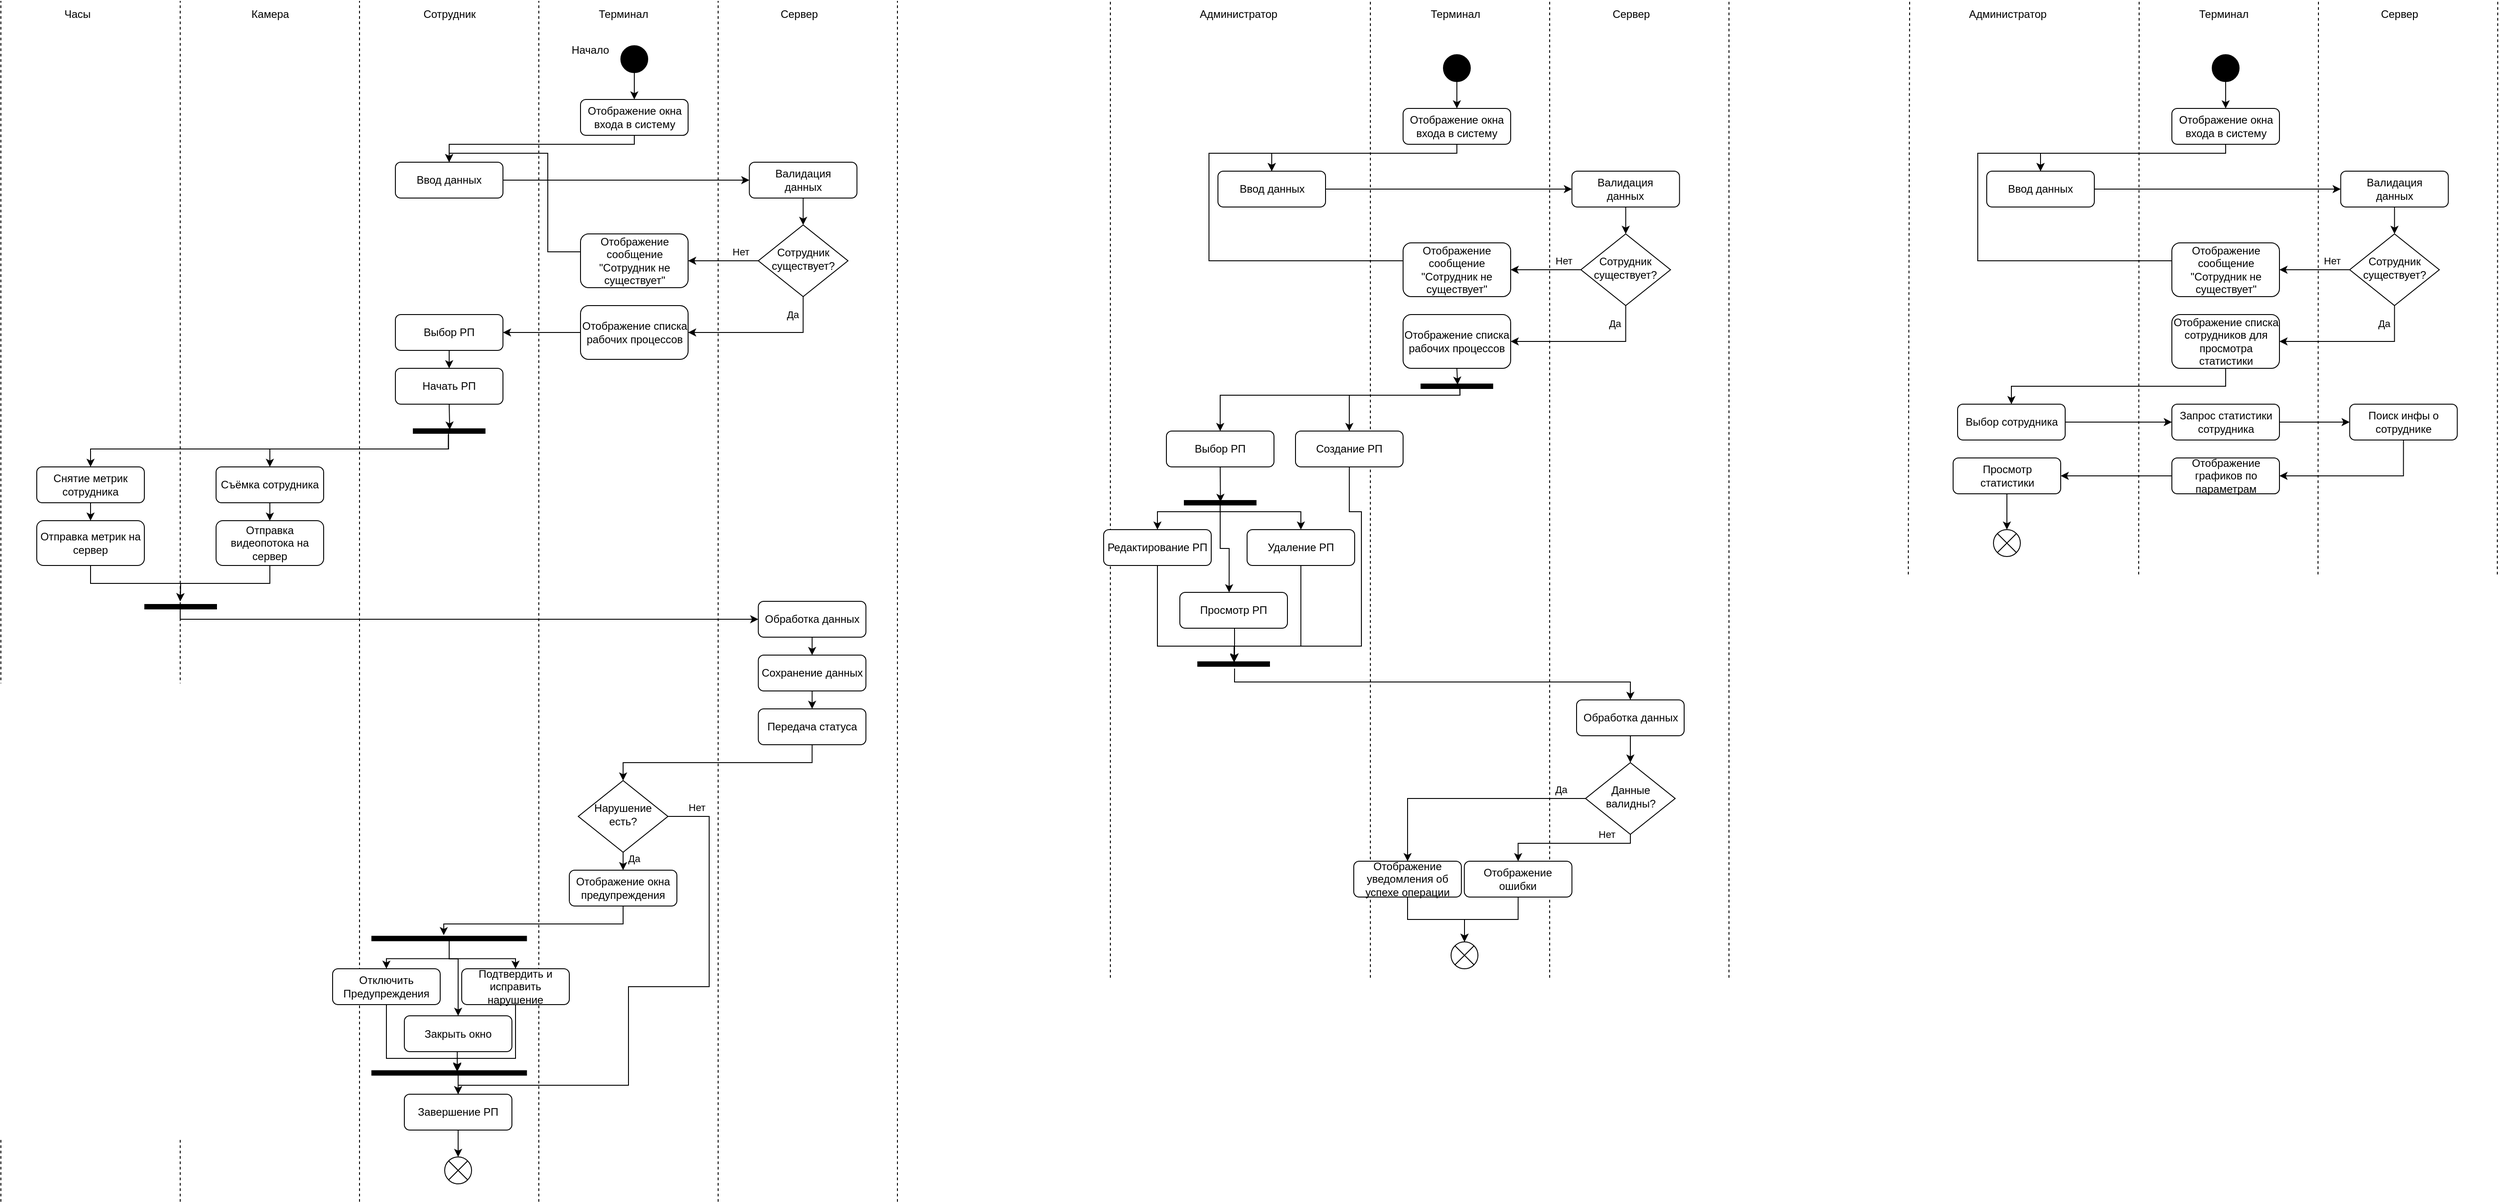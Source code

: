 <mxfile version="20.5.3" type="device"><diagram id="C5RBs43oDa-KdzZeNtuy" name="Page-1"><mxGraphModel dx="2500" dy="2065" grid="1" gridSize="10" guides="1" tooltips="1" connect="1" arrows="1" fold="1" page="1" pageScale="1" pageWidth="827" pageHeight="1169" math="0" shadow="0"><root><mxCell id="WIyWlLk6GJQsqaUBKTNV-0"/><mxCell id="WIyWlLk6GJQsqaUBKTNV-1" parent="WIyWlLk6GJQsqaUBKTNV-0"/><mxCell id="TaarKNzyMlx8WZVrnJBs-11" style="edgeStyle=orthogonalEdgeStyle;rounded=0;orthogonalLoop=1;jettySize=auto;html=1;exitX=0.5;exitY=1;exitDx=0;exitDy=0;entryX=0.5;entryY=0;entryDx=0;entryDy=0;" parent="WIyWlLk6GJQsqaUBKTNV-1" source="WIyWlLk6GJQsqaUBKTNV-3" target="TaarKNzyMlx8WZVrnJBs-10" edge="1"><mxGeometry relative="1" as="geometry"><Array as="points"><mxPoint x="466" y="80"/><mxPoint x="260" y="80"/></Array></mxGeometry></mxCell><mxCell id="WIyWlLk6GJQsqaUBKTNV-3" value="Отображение окна&lt;br&gt;входа в систему" style="rounded=1;whiteSpace=wrap;html=1;fontSize=12;glass=0;strokeWidth=1;shadow=0;" parent="WIyWlLk6GJQsqaUBKTNV-1" vertex="1"><mxGeometry x="406.5" y="30" width="120" height="40" as="geometry"/></mxCell><mxCell id="TaarKNzyMlx8WZVrnJBs-2" style="edgeStyle=orthogonalEdgeStyle;rounded=0;orthogonalLoop=1;jettySize=auto;html=1;exitX=0.5;exitY=1;exitDx=0;exitDy=0;entryX=0.5;entryY=0;entryDx=0;entryDy=0;" parent="WIyWlLk6GJQsqaUBKTNV-1" source="TaarKNzyMlx8WZVrnJBs-1" target="WIyWlLk6GJQsqaUBKTNV-3" edge="1"><mxGeometry relative="1" as="geometry"/></mxCell><mxCell id="TaarKNzyMlx8WZVrnJBs-1" value="" style="ellipse;fillColor=strokeColor;" parent="WIyWlLk6GJQsqaUBKTNV-1" vertex="1"><mxGeometry x="451.5" y="-30" width="30" height="30" as="geometry"/></mxCell><mxCell id="TaarKNzyMlx8WZVrnJBs-3" value="Сотрудник" style="text;html=1;align=center;verticalAlign=middle;resizable=0;points=[];autosize=1;strokeColor=none;fillColor=none;" parent="WIyWlLk6GJQsqaUBKTNV-1" vertex="1"><mxGeometry x="220" y="-80" width="80" height="30" as="geometry"/></mxCell><mxCell id="TaarKNzyMlx8WZVrnJBs-4" value="" style="endArrow=none;dashed=1;html=1;rounded=0;" parent="WIyWlLk6GJQsqaUBKTNV-1" edge="1"><mxGeometry width="50" height="50" relative="1" as="geometry"><mxPoint x="360" y="1260" as="sourcePoint"/><mxPoint x="360" y="-80" as="targetPoint"/></mxGeometry></mxCell><mxCell id="TaarKNzyMlx8WZVrnJBs-5" value="" style="endArrow=none;dashed=1;html=1;rounded=0;" parent="WIyWlLk6GJQsqaUBKTNV-1" edge="1"><mxGeometry width="50" height="50" relative="1" as="geometry"><mxPoint x="560" y="1260" as="sourcePoint"/><mxPoint x="560.0" y="-80" as="targetPoint"/></mxGeometry></mxCell><mxCell id="TaarKNzyMlx8WZVrnJBs-6" value="Терминал" style="text;html=1;align=center;verticalAlign=middle;resizable=0;points=[];autosize=1;strokeColor=none;fillColor=none;" parent="WIyWlLk6GJQsqaUBKTNV-1" vertex="1"><mxGeometry x="414" y="-80" width="80" height="30" as="geometry"/></mxCell><mxCell id="TaarKNzyMlx8WZVrnJBs-7" value="Сервер" style="text;html=1;align=center;verticalAlign=middle;resizable=0;points=[];autosize=1;strokeColor=none;fillColor=none;" parent="WIyWlLk6GJQsqaUBKTNV-1" vertex="1"><mxGeometry x="615" y="-80" width="70" height="30" as="geometry"/></mxCell><mxCell id="TaarKNzyMlx8WZVrnJBs-8" value="" style="endArrow=none;dashed=1;html=1;rounded=0;" parent="WIyWlLk6GJQsqaUBKTNV-1" edge="1"><mxGeometry width="50" height="50" relative="1" as="geometry"><mxPoint x="760" y="1260" as="sourcePoint"/><mxPoint x="760.0" y="-80" as="targetPoint"/></mxGeometry></mxCell><mxCell id="TaarKNzyMlx8WZVrnJBs-9" value="Начало" style="text;html=1;align=center;verticalAlign=middle;resizable=0;points=[];autosize=1;strokeColor=none;fillColor=none;" parent="WIyWlLk6GJQsqaUBKTNV-1" vertex="1"><mxGeometry x="381.5" y="-40" width="70" height="30" as="geometry"/></mxCell><mxCell id="TaarKNzyMlx8WZVrnJBs-13" style="edgeStyle=orthogonalEdgeStyle;rounded=0;orthogonalLoop=1;jettySize=auto;html=1;exitX=1;exitY=0.5;exitDx=0;exitDy=0;entryX=0;entryY=0.5;entryDx=0;entryDy=0;" parent="WIyWlLk6GJQsqaUBKTNV-1" source="TaarKNzyMlx8WZVrnJBs-10" target="TaarKNzyMlx8WZVrnJBs-12" edge="1"><mxGeometry relative="1" as="geometry"/></mxCell><mxCell id="TaarKNzyMlx8WZVrnJBs-10" value="Ввод данных" style="rounded=1;whiteSpace=wrap;html=1;fontSize=12;glass=0;strokeWidth=1;shadow=0;" parent="WIyWlLk6GJQsqaUBKTNV-1" vertex="1"><mxGeometry x="200" y="100" width="120" height="40" as="geometry"/></mxCell><mxCell id="TaarKNzyMlx8WZVrnJBs-15" style="edgeStyle=orthogonalEdgeStyle;rounded=0;orthogonalLoop=1;jettySize=auto;html=1;exitX=0.5;exitY=1;exitDx=0;exitDy=0;entryX=0.5;entryY=0;entryDx=0;entryDy=0;" parent="WIyWlLk6GJQsqaUBKTNV-1" source="TaarKNzyMlx8WZVrnJBs-12" target="TaarKNzyMlx8WZVrnJBs-14" edge="1"><mxGeometry relative="1" as="geometry"/></mxCell><mxCell id="TaarKNzyMlx8WZVrnJBs-12" value="Валидация&lt;br&gt;данных" style="rounded=1;whiteSpace=wrap;html=1;fontSize=12;glass=0;strokeWidth=1;shadow=0;" parent="WIyWlLk6GJQsqaUBKTNV-1" vertex="1"><mxGeometry x="594.83" y="100" width="120" height="40" as="geometry"/></mxCell><mxCell id="TaarKNzyMlx8WZVrnJBs-18" style="edgeStyle=orthogonalEdgeStyle;rounded=0;orthogonalLoop=1;jettySize=auto;html=1;exitX=0;exitY=0.5;exitDx=0;exitDy=0;entryX=1;entryY=0.5;entryDx=0;entryDy=0;" parent="WIyWlLk6GJQsqaUBKTNV-1" source="TaarKNzyMlx8WZVrnJBs-14" target="TaarKNzyMlx8WZVrnJBs-17" edge="1"><mxGeometry relative="1" as="geometry"/></mxCell><mxCell id="TaarKNzyMlx8WZVrnJBs-21" value="Нет" style="edgeLabel;html=1;align=center;verticalAlign=middle;resizable=0;points=[];" parent="TaarKNzyMlx8WZVrnJBs-18" vertex="1" connectable="0"><mxGeometry x="-0.739" relative="1" as="geometry"><mxPoint x="-10" y="-10" as="offset"/></mxGeometry></mxCell><mxCell id="TaarKNzyMlx8WZVrnJBs-20" style="edgeStyle=orthogonalEdgeStyle;rounded=0;orthogonalLoop=1;jettySize=auto;html=1;exitX=0.5;exitY=1;exitDx=0;exitDy=0;entryX=1;entryY=0.5;entryDx=0;entryDy=0;" parent="WIyWlLk6GJQsqaUBKTNV-1" source="TaarKNzyMlx8WZVrnJBs-14" target="TaarKNzyMlx8WZVrnJBs-19" edge="1"><mxGeometry relative="1" as="geometry"/></mxCell><mxCell id="TaarKNzyMlx8WZVrnJBs-22" value="Да" style="edgeLabel;html=1;align=center;verticalAlign=middle;resizable=0;points=[];" parent="TaarKNzyMlx8WZVrnJBs-20" vertex="1" connectable="0"><mxGeometry x="-0.009" y="2" relative="1" as="geometry"><mxPoint x="31" y="-22" as="offset"/></mxGeometry></mxCell><mxCell id="TaarKNzyMlx8WZVrnJBs-14" value="Сотрудник&lt;br&gt;существует?" style="rhombus;whiteSpace=wrap;html=1;shadow=0;fontFamily=Helvetica;fontSize=12;align=center;strokeWidth=1;spacing=6;spacingTop=-4;" parent="WIyWlLk6GJQsqaUBKTNV-1" vertex="1"><mxGeometry x="604.83" y="170" width="100" height="80" as="geometry"/></mxCell><mxCell id="TaarKNzyMlx8WZVrnJBs-23" style="edgeStyle=orthogonalEdgeStyle;rounded=0;orthogonalLoop=1;jettySize=auto;html=1;exitX=0;exitY=0.5;exitDx=0;exitDy=0;entryX=0.5;entryY=0;entryDx=0;entryDy=0;" parent="WIyWlLk6GJQsqaUBKTNV-1" source="TaarKNzyMlx8WZVrnJBs-17" target="TaarKNzyMlx8WZVrnJBs-10" edge="1"><mxGeometry relative="1" as="geometry"><Array as="points"><mxPoint x="370" y="200"/><mxPoint x="370" y="90"/><mxPoint x="260" y="90"/></Array></mxGeometry></mxCell><mxCell id="TaarKNzyMlx8WZVrnJBs-17" value="Отображение&lt;br&gt;сообщение&lt;br&gt;&quot;Сотрудник не существует&quot;" style="rounded=1;whiteSpace=wrap;html=1;fontSize=12;glass=0;strokeWidth=1;shadow=0;" parent="WIyWlLk6GJQsqaUBKTNV-1" vertex="1"><mxGeometry x="406.5" y="180" width="120" height="60" as="geometry"/></mxCell><mxCell id="TaarKNzyMlx8WZVrnJBs-25" style="edgeStyle=orthogonalEdgeStyle;rounded=0;orthogonalLoop=1;jettySize=auto;html=1;exitX=0;exitY=0.5;exitDx=0;exitDy=0;entryX=1;entryY=0.5;entryDx=0;entryDy=0;" parent="WIyWlLk6GJQsqaUBKTNV-1" source="TaarKNzyMlx8WZVrnJBs-19" target="TaarKNzyMlx8WZVrnJBs-24" edge="1"><mxGeometry relative="1" as="geometry"/></mxCell><mxCell id="TaarKNzyMlx8WZVrnJBs-19" value="Отображение списка рабочих процессов" style="rounded=1;whiteSpace=wrap;html=1;fontSize=12;glass=0;strokeWidth=1;shadow=0;" parent="WIyWlLk6GJQsqaUBKTNV-1" vertex="1"><mxGeometry x="406.5" y="260" width="120" height="60" as="geometry"/></mxCell><mxCell id="TaarKNzyMlx8WZVrnJBs-27" style="edgeStyle=orthogonalEdgeStyle;rounded=0;orthogonalLoop=1;jettySize=auto;html=1;exitX=0.5;exitY=1;exitDx=0;exitDy=0;entryX=0.5;entryY=0;entryDx=0;entryDy=0;" parent="WIyWlLk6GJQsqaUBKTNV-1" source="TaarKNzyMlx8WZVrnJBs-24" target="TaarKNzyMlx8WZVrnJBs-26" edge="1"><mxGeometry relative="1" as="geometry"/></mxCell><mxCell id="TaarKNzyMlx8WZVrnJBs-24" value="Выбор РП" style="rounded=1;whiteSpace=wrap;html=1;fontSize=12;glass=0;strokeWidth=1;shadow=0;" parent="WIyWlLk6GJQsqaUBKTNV-1" vertex="1"><mxGeometry x="200" y="270" width="120" height="40" as="geometry"/></mxCell><mxCell id="TaarKNzyMlx8WZVrnJBs-46" style="edgeStyle=orthogonalEdgeStyle;rounded=0;orthogonalLoop=1;jettySize=auto;html=1;exitX=0.5;exitY=1;exitDx=0;exitDy=0;entryX=0.824;entryY=0.508;entryDx=0;entryDy=0;entryPerimeter=0;" parent="WIyWlLk6GJQsqaUBKTNV-1" source="TaarKNzyMlx8WZVrnJBs-26" target="TaarKNzyMlx8WZVrnJBs-45" edge="1"><mxGeometry relative="1" as="geometry"/></mxCell><mxCell id="TaarKNzyMlx8WZVrnJBs-26" value="Начать РП" style="rounded=1;whiteSpace=wrap;html=1;fontSize=12;glass=0;strokeWidth=1;shadow=0;" parent="WIyWlLk6GJQsqaUBKTNV-1" vertex="1"><mxGeometry x="200" y="330" width="120" height="40" as="geometry"/></mxCell><mxCell id="TaarKNzyMlx8WZVrnJBs-28" value="" style="endArrow=none;dashed=1;html=1;rounded=0;" parent="WIyWlLk6GJQsqaUBKTNV-1" edge="1"><mxGeometry width="50" height="50" relative="1" as="geometry"><mxPoint x="160" y="1260" as="sourcePoint"/><mxPoint x="160.0" y="-80" as="targetPoint"/></mxGeometry></mxCell><mxCell id="TaarKNzyMlx8WZVrnJBs-29" value="Камера" style="text;html=1;align=center;verticalAlign=middle;resizable=0;points=[];autosize=1;strokeColor=none;fillColor=none;" parent="WIyWlLk6GJQsqaUBKTNV-1" vertex="1"><mxGeometry x="25" y="-80" width="70" height="30" as="geometry"/></mxCell><mxCell id="TaarKNzyMlx8WZVrnJBs-31" value="" style="endArrow=none;dashed=1;html=1;rounded=0;" parent="WIyWlLk6GJQsqaUBKTNV-1" edge="1"><mxGeometry width="50" height="50" relative="1" as="geometry"><mxPoint x="-40" y="1260" as="sourcePoint"/><mxPoint x="-40" y="-80" as="targetPoint"/></mxGeometry></mxCell><mxCell id="TaarKNzyMlx8WZVrnJBs-32" value="Часы" style="text;html=1;align=center;verticalAlign=middle;resizable=0;points=[];autosize=1;strokeColor=none;fillColor=none;" parent="WIyWlLk6GJQsqaUBKTNV-1" vertex="1"><mxGeometry x="-180" y="-80" width="50" height="30" as="geometry"/></mxCell><mxCell id="TaarKNzyMlx8WZVrnJBs-33" value="" style="endArrow=none;dashed=1;html=1;rounded=0;" parent="WIyWlLk6GJQsqaUBKTNV-1" edge="1"><mxGeometry width="50" height="50" relative="1" as="geometry"><mxPoint x="-240" y="1260" as="sourcePoint"/><mxPoint x="-240" y="-80" as="targetPoint"/></mxGeometry></mxCell><mxCell id="TaarKNzyMlx8WZVrnJBs-37" style="edgeStyle=orthogonalEdgeStyle;rounded=0;orthogonalLoop=1;jettySize=auto;html=1;exitX=0.5;exitY=1;exitDx=0;exitDy=0;entryX=0.5;entryY=0;entryDx=0;entryDy=0;" parent="WIyWlLk6GJQsqaUBKTNV-1" source="TaarKNzyMlx8WZVrnJBs-34" target="TaarKNzyMlx8WZVrnJBs-36" edge="1"><mxGeometry relative="1" as="geometry"/></mxCell><mxCell id="TaarKNzyMlx8WZVrnJBs-34" value="Съёмка сотрудника" style="rounded=1;whiteSpace=wrap;html=1;fontSize=12;glass=0;strokeWidth=1;shadow=0;" parent="WIyWlLk6GJQsqaUBKTNV-1" vertex="1"><mxGeometry y="440" width="120" height="40" as="geometry"/></mxCell><mxCell id="TaarKNzyMlx8WZVrnJBs-51" style="edgeStyle=orthogonalEdgeStyle;rounded=0;orthogonalLoop=1;jettySize=auto;html=1;exitX=0.5;exitY=1;exitDx=0;exitDy=0;" parent="WIyWlLk6GJQsqaUBKTNV-1" source="TaarKNzyMlx8WZVrnJBs-36" edge="1"><mxGeometry relative="1" as="geometry"><mxPoint x="-40" y="590" as="targetPoint"/></mxGeometry></mxCell><mxCell id="TaarKNzyMlx8WZVrnJBs-36" value="Отправка видеопотока на сервер" style="rounded=1;whiteSpace=wrap;html=1;fontSize=12;glass=0;strokeWidth=1;shadow=0;" parent="WIyWlLk6GJQsqaUBKTNV-1" vertex="1"><mxGeometry y="500" width="120" height="50" as="geometry"/></mxCell><mxCell id="TaarKNzyMlx8WZVrnJBs-43" style="edgeStyle=orthogonalEdgeStyle;rounded=0;orthogonalLoop=1;jettySize=auto;html=1;exitX=0.5;exitY=1;exitDx=0;exitDy=0;entryX=0.5;entryY=0;entryDx=0;entryDy=0;" parent="WIyWlLk6GJQsqaUBKTNV-1" source="TaarKNzyMlx8WZVrnJBs-39" target="TaarKNzyMlx8WZVrnJBs-42" edge="1"><mxGeometry relative="1" as="geometry"/></mxCell><mxCell id="TaarKNzyMlx8WZVrnJBs-39" value="Снятие метрик сотрудника" style="rounded=1;whiteSpace=wrap;html=1;fontSize=12;glass=0;strokeWidth=1;shadow=0;" parent="WIyWlLk6GJQsqaUBKTNV-1" vertex="1"><mxGeometry x="-200" y="440" width="120" height="40" as="geometry"/></mxCell><mxCell id="TaarKNzyMlx8WZVrnJBs-50" style="edgeStyle=orthogonalEdgeStyle;rounded=0;orthogonalLoop=1;jettySize=auto;html=1;exitX=0.5;exitY=1;exitDx=0;exitDy=0;" parent="WIyWlLk6GJQsqaUBKTNV-1" source="TaarKNzyMlx8WZVrnJBs-42" edge="1"><mxGeometry relative="1" as="geometry"><mxPoint x="-40" y="590" as="targetPoint"/></mxGeometry></mxCell><mxCell id="TaarKNzyMlx8WZVrnJBs-42" value="Отправка метрик на сервер" style="rounded=1;whiteSpace=wrap;html=1;fontSize=12;glass=0;strokeWidth=1;shadow=0;" parent="WIyWlLk6GJQsqaUBKTNV-1" vertex="1"><mxGeometry x="-200" y="500" width="120" height="50" as="geometry"/></mxCell><mxCell id="TaarKNzyMlx8WZVrnJBs-47" style="edgeStyle=orthogonalEdgeStyle;rounded=0;orthogonalLoop=1;jettySize=auto;html=1;entryX=0.5;entryY=0;entryDx=0;entryDy=0;exitX=0.134;exitY=0.491;exitDx=0;exitDy=0;exitPerimeter=0;" parent="WIyWlLk6GJQsqaUBKTNV-1" source="TaarKNzyMlx8WZVrnJBs-45" target="TaarKNzyMlx8WZVrnJBs-34" edge="1"><mxGeometry relative="1" as="geometry"><Array as="points"><mxPoint x="259" y="420"/><mxPoint x="60" y="420"/></Array></mxGeometry></mxCell><mxCell id="TaarKNzyMlx8WZVrnJBs-45" value="" style="html=1;points=[];perimeter=orthogonalPerimeter;fillColor=strokeColor;rotation=-90;" parent="WIyWlLk6GJQsqaUBKTNV-1" vertex="1"><mxGeometry x="257.5" y="360" width="5" height="80" as="geometry"/></mxCell><mxCell id="TaarKNzyMlx8WZVrnJBs-48" style="edgeStyle=orthogonalEdgeStyle;rounded=0;orthogonalLoop=1;jettySize=auto;html=1;entryX=0.5;entryY=0;entryDx=0;entryDy=0;exitX=-0.243;exitY=0.488;exitDx=0;exitDy=0;exitPerimeter=0;" parent="WIyWlLk6GJQsqaUBKTNV-1" source="TaarKNzyMlx8WZVrnJBs-45" target="TaarKNzyMlx8WZVrnJBs-39" edge="1"><mxGeometry relative="1" as="geometry"><mxPoint x="269.28" y="411.83" as="sourcePoint"/><mxPoint x="70" y="450" as="targetPoint"/><Array as="points"><mxPoint x="259" y="420"/><mxPoint x="-140" y="420"/></Array></mxGeometry></mxCell><mxCell id="TaarKNzyMlx8WZVrnJBs-52" style="edgeStyle=orthogonalEdgeStyle;rounded=0;orthogonalLoop=1;jettySize=auto;html=1;entryX=0;entryY=0.5;entryDx=0;entryDy=0;" parent="WIyWlLk6GJQsqaUBKTNV-1" target="TaarKNzyMlx8WZVrnJBs-53" edge="1"><mxGeometry relative="1" as="geometry"><mxPoint x="600" y="610" as="targetPoint"/><mxPoint x="-40" y="600" as="sourcePoint"/><Array as="points"><mxPoint x="-40" y="610"/><mxPoint x="605" y="610"/></Array></mxGeometry></mxCell><mxCell id="TaarKNzyMlx8WZVrnJBs-49" value="" style="html=1;points=[];perimeter=orthogonalPerimeter;fillColor=strokeColor;rotation=90;" parent="WIyWlLk6GJQsqaUBKTNV-1" vertex="1"><mxGeometry x="-42" y="556" width="5" height="80" as="geometry"/></mxCell><mxCell id="TaarKNzyMlx8WZVrnJBs-61" style="edgeStyle=orthogonalEdgeStyle;rounded=0;orthogonalLoop=1;jettySize=auto;html=1;exitX=0.5;exitY=1;exitDx=0;exitDy=0;entryX=0.5;entryY=0;entryDx=0;entryDy=0;" parent="WIyWlLk6GJQsqaUBKTNV-1" source="TaarKNzyMlx8WZVrnJBs-53" target="TaarKNzyMlx8WZVrnJBs-54" edge="1"><mxGeometry relative="1" as="geometry"/></mxCell><mxCell id="TaarKNzyMlx8WZVrnJBs-53" value="Обработка данных" style="rounded=1;whiteSpace=wrap;html=1;fontSize=12;glass=0;strokeWidth=1;shadow=0;" parent="WIyWlLk6GJQsqaUBKTNV-1" vertex="1"><mxGeometry x="604.83" y="590" width="120" height="40" as="geometry"/></mxCell><mxCell id="TaarKNzyMlx8WZVrnJBs-64" style="edgeStyle=orthogonalEdgeStyle;rounded=0;orthogonalLoop=1;jettySize=auto;html=1;exitX=0.5;exitY=1;exitDx=0;exitDy=0;entryX=0.5;entryY=0;entryDx=0;entryDy=0;" parent="WIyWlLk6GJQsqaUBKTNV-1" source="TaarKNzyMlx8WZVrnJBs-54" target="TaarKNzyMlx8WZVrnJBs-59" edge="1"><mxGeometry relative="1" as="geometry"/></mxCell><mxCell id="TaarKNzyMlx8WZVrnJBs-54" value="Сохранение данных" style="rounded=1;whiteSpace=wrap;html=1;fontSize=12;glass=0;strokeWidth=1;shadow=0;" parent="WIyWlLk6GJQsqaUBKTNV-1" vertex="1"><mxGeometry x="604.83" y="650" width="120" height="40" as="geometry"/></mxCell><mxCell id="TaarKNzyMlx8WZVrnJBs-66" style="edgeStyle=orthogonalEdgeStyle;rounded=0;orthogonalLoop=1;jettySize=auto;html=1;exitX=0.5;exitY=1;exitDx=0;exitDy=0;entryX=0.5;entryY=0;entryDx=0;entryDy=0;" parent="WIyWlLk6GJQsqaUBKTNV-1" source="TaarKNzyMlx8WZVrnJBs-59" target="TaarKNzyMlx8WZVrnJBs-65" edge="1"><mxGeometry relative="1" as="geometry"/></mxCell><mxCell id="TaarKNzyMlx8WZVrnJBs-59" value="Передача статуса" style="rounded=1;whiteSpace=wrap;html=1;fontSize=12;glass=0;strokeWidth=1;shadow=0;" parent="WIyWlLk6GJQsqaUBKTNV-1" vertex="1"><mxGeometry x="604.83" y="710" width="120" height="40" as="geometry"/></mxCell><mxCell id="TaarKNzyMlx8WZVrnJBs-68" style="edgeStyle=orthogonalEdgeStyle;rounded=0;orthogonalLoop=1;jettySize=auto;html=1;exitX=0.5;exitY=1;exitDx=0;exitDy=0;entryX=0.5;entryY=0;entryDx=0;entryDy=0;" parent="WIyWlLk6GJQsqaUBKTNV-1" source="TaarKNzyMlx8WZVrnJBs-65" target="TaarKNzyMlx8WZVrnJBs-67" edge="1"><mxGeometry relative="1" as="geometry"/></mxCell><mxCell id="TaarKNzyMlx8WZVrnJBs-69" value="Да" style="edgeLabel;html=1;align=center;verticalAlign=middle;resizable=0;points=[];" parent="TaarKNzyMlx8WZVrnJBs-68" vertex="1" connectable="0"><mxGeometry x="-0.293" relative="1" as="geometry"><mxPoint x="12" as="offset"/></mxGeometry></mxCell><mxCell id="TaarKNzyMlx8WZVrnJBs-88" style="edgeStyle=orthogonalEdgeStyle;rounded=0;orthogonalLoop=1;jettySize=auto;html=1;exitX=1;exitY=0.5;exitDx=0;exitDy=0;entryX=0.5;entryY=0;entryDx=0;entryDy=0;" parent="WIyWlLk6GJQsqaUBKTNV-1" source="TaarKNzyMlx8WZVrnJBs-65" target="TaarKNzyMlx8WZVrnJBs-80" edge="1"><mxGeometry relative="1" as="geometry"><mxPoint x="440" y="1170.0" as="targetPoint"/><Array as="points"><mxPoint x="550" y="830"/><mxPoint x="550" y="1020"/><mxPoint x="460" y="1020"/><mxPoint x="460" y="1130"/><mxPoint x="270" y="1130"/></Array></mxGeometry></mxCell><mxCell id="TaarKNzyMlx8WZVrnJBs-89" value="Нет" style="edgeLabel;html=1;align=center;verticalAlign=middle;resizable=0;points=[];" parent="TaarKNzyMlx8WZVrnJBs-88" vertex="1" connectable="0"><mxGeometry x="-0.858" y="1" relative="1" as="geometry"><mxPoint x="-13" y="-9" as="offset"/></mxGeometry></mxCell><mxCell id="TaarKNzyMlx8WZVrnJBs-65" value="Нарушение есть?" style="rhombus;whiteSpace=wrap;html=1;shadow=0;fontFamily=Helvetica;fontSize=12;align=center;strokeWidth=1;spacing=6;spacingTop=-4;" parent="WIyWlLk6GJQsqaUBKTNV-1" vertex="1"><mxGeometry x="404" y="790" width="100" height="80" as="geometry"/></mxCell><mxCell id="TaarKNzyMlx8WZVrnJBs-72" style="edgeStyle=orthogonalEdgeStyle;rounded=0;orthogonalLoop=1;jettySize=auto;html=1;exitX=0.5;exitY=1;exitDx=0;exitDy=0;entryX=-0.238;entryY=0.535;entryDx=0;entryDy=0;entryPerimeter=0;" parent="WIyWlLk6GJQsqaUBKTNV-1" source="TaarKNzyMlx8WZVrnJBs-67" target="TaarKNzyMlx8WZVrnJBs-71" edge="1"><mxGeometry relative="1" as="geometry"><Array as="points"><mxPoint x="454" y="950"/><mxPoint x="254" y="950"/></Array></mxGeometry></mxCell><mxCell id="TaarKNzyMlx8WZVrnJBs-67" value="Отображение окна предупреждения" style="rounded=1;whiteSpace=wrap;html=1;fontSize=12;glass=0;strokeWidth=1;shadow=0;" parent="WIyWlLk6GJQsqaUBKTNV-1" vertex="1"><mxGeometry x="394" y="890" width="120" height="40" as="geometry"/></mxCell><mxCell id="TaarKNzyMlx8WZVrnJBs-76" style="edgeStyle=orthogonalEdgeStyle;rounded=0;orthogonalLoop=1;jettySize=auto;html=1;entryX=0.5;entryY=0;entryDx=0;entryDy=0;" parent="WIyWlLk6GJQsqaUBKTNV-1" source="TaarKNzyMlx8WZVrnJBs-71" target="TaarKNzyMlx8WZVrnJBs-73" edge="1"><mxGeometry relative="1" as="geometry"/></mxCell><mxCell id="TaarKNzyMlx8WZVrnJBs-77" style="edgeStyle=orthogonalEdgeStyle;rounded=0;orthogonalLoop=1;jettySize=auto;html=1;entryX=0.5;entryY=0;entryDx=0;entryDy=0;" parent="WIyWlLk6GJQsqaUBKTNV-1" source="TaarKNzyMlx8WZVrnJBs-71" target="TaarKNzyMlx8WZVrnJBs-75" edge="1"><mxGeometry relative="1" as="geometry"/></mxCell><mxCell id="TaarKNzyMlx8WZVrnJBs-78" style="edgeStyle=orthogonalEdgeStyle;rounded=0;orthogonalLoop=1;jettySize=auto;html=1;entryX=0.5;entryY=0;entryDx=0;entryDy=0;" parent="WIyWlLk6GJQsqaUBKTNV-1" target="TaarKNzyMlx8WZVrnJBs-74" edge="1"><mxGeometry relative="1" as="geometry"><mxPoint x="260.002" y="970" as="sourcePoint"/><mxPoint x="280" y="1053.75" as="targetPoint"/><Array as="points"><mxPoint x="260" y="989"/><mxPoint x="270" y="989"/></Array></mxGeometry></mxCell><mxCell id="TaarKNzyMlx8WZVrnJBs-71" value="" style="html=1;points=[];perimeter=orthogonalPerimeter;fillColor=strokeColor;rotation=90;" parent="WIyWlLk6GJQsqaUBKTNV-1" vertex="1"><mxGeometry x="257.5" y="880" width="5" height="172.5" as="geometry"/></mxCell><mxCell id="TaarKNzyMlx8WZVrnJBs-85" style="edgeStyle=orthogonalEdgeStyle;rounded=0;orthogonalLoop=1;jettySize=auto;html=1;exitX=0.5;exitY=1;exitDx=0;exitDy=0;entryX=0.098;entryY=0.448;entryDx=0;entryDy=0;entryPerimeter=0;" parent="WIyWlLk6GJQsqaUBKTNV-1" source="TaarKNzyMlx8WZVrnJBs-73" target="TaarKNzyMlx8WZVrnJBs-82" edge="1"><mxGeometry relative="1" as="geometry"><Array as="points"><mxPoint x="190" y="1100"/><mxPoint x="269" y="1100"/></Array></mxGeometry></mxCell><mxCell id="TaarKNzyMlx8WZVrnJBs-73" value="Отключить Предупреждения" style="rounded=1;whiteSpace=wrap;html=1;fontSize=12;glass=0;strokeWidth=1;shadow=0;" parent="WIyWlLk6GJQsqaUBKTNV-1" vertex="1"><mxGeometry x="130" y="1000" width="120" height="40" as="geometry"/></mxCell><mxCell id="TaarKNzyMlx8WZVrnJBs-83" style="edgeStyle=orthogonalEdgeStyle;rounded=0;orthogonalLoop=1;jettySize=auto;html=1;exitX=0.5;exitY=1;exitDx=0;exitDy=0;entryX=0.236;entryY=0.448;entryDx=0;entryDy=0;entryPerimeter=0;" parent="WIyWlLk6GJQsqaUBKTNV-1" source="TaarKNzyMlx8WZVrnJBs-74" target="TaarKNzyMlx8WZVrnJBs-82" edge="1"><mxGeometry relative="1" as="geometry"/></mxCell><mxCell id="TaarKNzyMlx8WZVrnJBs-74" value="Закрыть окно" style="rounded=1;whiteSpace=wrap;html=1;fontSize=12;glass=0;strokeWidth=1;shadow=0;" parent="WIyWlLk6GJQsqaUBKTNV-1" vertex="1"><mxGeometry x="210" y="1052.5" width="120" height="40" as="geometry"/></mxCell><mxCell id="TaarKNzyMlx8WZVrnJBs-84" style="edgeStyle=orthogonalEdgeStyle;rounded=0;orthogonalLoop=1;jettySize=auto;html=1;exitX=0.5;exitY=1;exitDx=0;exitDy=0;entryX=-0.04;entryY=0.448;entryDx=0;entryDy=0;entryPerimeter=0;" parent="WIyWlLk6GJQsqaUBKTNV-1" source="TaarKNzyMlx8WZVrnJBs-75" target="TaarKNzyMlx8WZVrnJBs-82" edge="1"><mxGeometry relative="1" as="geometry"><Array as="points"><mxPoint x="334" y="1100"/><mxPoint x="269" y="1100"/></Array></mxGeometry></mxCell><mxCell id="TaarKNzyMlx8WZVrnJBs-75" value="Подтвердить и исправить нарушение" style="rounded=1;whiteSpace=wrap;html=1;fontSize=12;glass=0;strokeWidth=1;shadow=0;" parent="WIyWlLk6GJQsqaUBKTNV-1" vertex="1"><mxGeometry x="274" y="1000" width="120" height="40" as="geometry"/></mxCell><mxCell id="TaarKNzyMlx8WZVrnJBs-79" value="" style="shape=sumEllipse;perimeter=ellipsePerimeter;whiteSpace=wrap;html=1;backgroundOutline=1;" parent="WIyWlLk6GJQsqaUBKTNV-1" vertex="1"><mxGeometry x="255" y="1210" width="30" height="30" as="geometry"/></mxCell><mxCell id="TaarKNzyMlx8WZVrnJBs-87" style="edgeStyle=orthogonalEdgeStyle;rounded=0;orthogonalLoop=1;jettySize=auto;html=1;exitX=0.5;exitY=1;exitDx=0;exitDy=0;entryX=0.5;entryY=0;entryDx=0;entryDy=0;" parent="WIyWlLk6GJQsqaUBKTNV-1" source="TaarKNzyMlx8WZVrnJBs-80" target="TaarKNzyMlx8WZVrnJBs-79" edge="1"><mxGeometry relative="1" as="geometry"/></mxCell><mxCell id="TaarKNzyMlx8WZVrnJBs-80" value="Завершение РП" style="rounded=1;whiteSpace=wrap;html=1;fontSize=12;glass=0;strokeWidth=1;shadow=0;" parent="WIyWlLk6GJQsqaUBKTNV-1" vertex="1"><mxGeometry x="210" y="1140" width="120" height="40" as="geometry"/></mxCell><mxCell id="TaarKNzyMlx8WZVrnJBs-86" style="edgeStyle=orthogonalEdgeStyle;rounded=0;orthogonalLoop=1;jettySize=auto;html=1;entryX=0.5;entryY=0;entryDx=0;entryDy=0;" parent="WIyWlLk6GJQsqaUBKTNV-1" source="TaarKNzyMlx8WZVrnJBs-82" target="TaarKNzyMlx8WZVrnJBs-80" edge="1"><mxGeometry relative="1" as="geometry"><Array as="points"><mxPoint x="270" y="1120"/><mxPoint x="270" y="1120"/></Array></mxGeometry></mxCell><mxCell id="TaarKNzyMlx8WZVrnJBs-82" value="" style="html=1;points=[];perimeter=orthogonalPerimeter;fillColor=strokeColor;rotation=90;" parent="WIyWlLk6GJQsqaUBKTNV-1" vertex="1"><mxGeometry x="257.5" y="1030" width="5" height="172.5" as="geometry"/></mxCell><mxCell id="TaarKNzyMlx8WZVrnJBs-95" value="Администратор" style="text;html=1;align=center;verticalAlign=middle;resizable=0;points=[];autosize=1;strokeColor=none;fillColor=none;" parent="WIyWlLk6GJQsqaUBKTNV-1" vertex="1"><mxGeometry x="1085" y="-80" width="110" height="30" as="geometry"/></mxCell><mxCell id="TaarKNzyMlx8WZVrnJBs-96" value="" style="endArrow=none;dashed=1;html=1;rounded=0;" parent="WIyWlLk6GJQsqaUBKTNV-1" edge="1"><mxGeometry width="50" height="50" relative="1" as="geometry"><mxPoint x="1287.5" y="1010" as="sourcePoint"/><mxPoint x="1287.5" y="-80" as="targetPoint"/></mxGeometry></mxCell><mxCell id="TaarKNzyMlx8WZVrnJBs-97" value="" style="endArrow=none;dashed=1;html=1;rounded=0;" parent="WIyWlLk6GJQsqaUBKTNV-1" edge="1"><mxGeometry width="50" height="50" relative="1" as="geometry"><mxPoint x="1487.5" y="1010" as="sourcePoint"/><mxPoint x="1487.5" y="-80" as="targetPoint"/></mxGeometry></mxCell><mxCell id="TaarKNzyMlx8WZVrnJBs-98" value="Терминал" style="text;html=1;align=center;verticalAlign=middle;resizable=0;points=[];autosize=1;strokeColor=none;fillColor=none;" parent="WIyWlLk6GJQsqaUBKTNV-1" vertex="1"><mxGeometry x="1341.5" y="-80" width="80" height="30" as="geometry"/></mxCell><mxCell id="TaarKNzyMlx8WZVrnJBs-99" value="Сервер" style="text;html=1;align=center;verticalAlign=middle;resizable=0;points=[];autosize=1;strokeColor=none;fillColor=none;" parent="WIyWlLk6GJQsqaUBKTNV-1" vertex="1"><mxGeometry x="1542.5" y="-80" width="70" height="30" as="geometry"/></mxCell><mxCell id="TaarKNzyMlx8WZVrnJBs-100" value="" style="endArrow=none;dashed=1;html=1;rounded=0;" parent="WIyWlLk6GJQsqaUBKTNV-1" edge="1"><mxGeometry width="50" height="50" relative="1" as="geometry"><mxPoint x="1687.5" y="1010" as="sourcePoint"/><mxPoint x="1687.5" y="-80" as="targetPoint"/></mxGeometry></mxCell><mxCell id="TaarKNzyMlx8WZVrnJBs-119" value="" style="endArrow=none;dashed=1;html=1;rounded=0;" parent="WIyWlLk6GJQsqaUBKTNV-1" edge="1"><mxGeometry width="50" height="50" relative="1" as="geometry"><mxPoint x="997.5" y="1010" as="sourcePoint"/><mxPoint x="997.5" y="-80" as="targetPoint"/></mxGeometry></mxCell><mxCell id="TaarKNzyMlx8WZVrnJBs-166" style="edgeStyle=orthogonalEdgeStyle;rounded=0;orthogonalLoop=1;jettySize=auto;html=1;exitX=0.5;exitY=1;exitDx=0;exitDy=0;entryX=0.5;entryY=0;entryDx=0;entryDy=0;" parent="WIyWlLk6GJQsqaUBKTNV-1" source="TaarKNzyMlx8WZVrnJBs-167" target="TaarKNzyMlx8WZVrnJBs-171" edge="1"><mxGeometry relative="1" as="geometry"><Array as="points"><mxPoint x="1383.5" y="90"/><mxPoint x="1177.5" y="90"/></Array></mxGeometry></mxCell><mxCell id="TaarKNzyMlx8WZVrnJBs-167" value="Отображение окна&lt;br&gt;входа в систему" style="rounded=1;whiteSpace=wrap;html=1;fontSize=12;glass=0;strokeWidth=1;shadow=0;" parent="WIyWlLk6GJQsqaUBKTNV-1" vertex="1"><mxGeometry x="1324" y="40" width="120" height="40" as="geometry"/></mxCell><mxCell id="TaarKNzyMlx8WZVrnJBs-168" style="edgeStyle=orthogonalEdgeStyle;rounded=0;orthogonalLoop=1;jettySize=auto;html=1;exitX=0.5;exitY=1;exitDx=0;exitDy=0;entryX=0.5;entryY=0;entryDx=0;entryDy=0;" parent="WIyWlLk6GJQsqaUBKTNV-1" source="TaarKNzyMlx8WZVrnJBs-169" target="TaarKNzyMlx8WZVrnJBs-167" edge="1"><mxGeometry relative="1" as="geometry"/></mxCell><mxCell id="TaarKNzyMlx8WZVrnJBs-169" value="" style="ellipse;fillColor=strokeColor;" parent="WIyWlLk6GJQsqaUBKTNV-1" vertex="1"><mxGeometry x="1369" y="-20" width="30" height="30" as="geometry"/></mxCell><mxCell id="TaarKNzyMlx8WZVrnJBs-170" style="edgeStyle=orthogonalEdgeStyle;rounded=0;orthogonalLoop=1;jettySize=auto;html=1;exitX=1;exitY=0.5;exitDx=0;exitDy=0;entryX=0;entryY=0.5;entryDx=0;entryDy=0;" parent="WIyWlLk6GJQsqaUBKTNV-1" source="TaarKNzyMlx8WZVrnJBs-171" target="TaarKNzyMlx8WZVrnJBs-173" edge="1"><mxGeometry relative="1" as="geometry"/></mxCell><mxCell id="TaarKNzyMlx8WZVrnJBs-171" value="Ввод данных" style="rounded=1;whiteSpace=wrap;html=1;fontSize=12;glass=0;strokeWidth=1;shadow=0;" parent="WIyWlLk6GJQsqaUBKTNV-1" vertex="1"><mxGeometry x="1117.5" y="110" width="120" height="40" as="geometry"/></mxCell><mxCell id="TaarKNzyMlx8WZVrnJBs-172" style="edgeStyle=orthogonalEdgeStyle;rounded=0;orthogonalLoop=1;jettySize=auto;html=1;exitX=0.5;exitY=1;exitDx=0;exitDy=0;entryX=0.5;entryY=0;entryDx=0;entryDy=0;" parent="WIyWlLk6GJQsqaUBKTNV-1" source="TaarKNzyMlx8WZVrnJBs-173" target="TaarKNzyMlx8WZVrnJBs-178" edge="1"><mxGeometry relative="1" as="geometry"/></mxCell><mxCell id="TaarKNzyMlx8WZVrnJBs-173" value="Валидация&lt;br&gt;данных" style="rounded=1;whiteSpace=wrap;html=1;fontSize=12;glass=0;strokeWidth=1;shadow=0;" parent="WIyWlLk6GJQsqaUBKTNV-1" vertex="1"><mxGeometry x="1512.33" y="110" width="120" height="40" as="geometry"/></mxCell><mxCell id="TaarKNzyMlx8WZVrnJBs-174" style="edgeStyle=orthogonalEdgeStyle;rounded=0;orthogonalLoop=1;jettySize=auto;html=1;exitX=0;exitY=0.5;exitDx=0;exitDy=0;entryX=1;entryY=0.5;entryDx=0;entryDy=0;" parent="WIyWlLk6GJQsqaUBKTNV-1" source="TaarKNzyMlx8WZVrnJBs-178" target="TaarKNzyMlx8WZVrnJBs-180" edge="1"><mxGeometry relative="1" as="geometry"/></mxCell><mxCell id="TaarKNzyMlx8WZVrnJBs-175" value="Нет" style="edgeLabel;html=1;align=center;verticalAlign=middle;resizable=0;points=[];" parent="TaarKNzyMlx8WZVrnJBs-174" vertex="1" connectable="0"><mxGeometry x="-0.739" relative="1" as="geometry"><mxPoint x="-10" y="-10" as="offset"/></mxGeometry></mxCell><mxCell id="TaarKNzyMlx8WZVrnJBs-176" style="edgeStyle=orthogonalEdgeStyle;rounded=0;orthogonalLoop=1;jettySize=auto;html=1;exitX=0.5;exitY=1;exitDx=0;exitDy=0;entryX=1;entryY=0.5;entryDx=0;entryDy=0;" parent="WIyWlLk6GJQsqaUBKTNV-1" source="TaarKNzyMlx8WZVrnJBs-178" target="TaarKNzyMlx8WZVrnJBs-182" edge="1"><mxGeometry relative="1" as="geometry"/></mxCell><mxCell id="TaarKNzyMlx8WZVrnJBs-177" value="Да" style="edgeLabel;html=1;align=center;verticalAlign=middle;resizable=0;points=[];" parent="TaarKNzyMlx8WZVrnJBs-176" vertex="1" connectable="0"><mxGeometry x="-0.009" y="2" relative="1" as="geometry"><mxPoint x="31" y="-22" as="offset"/></mxGeometry></mxCell><mxCell id="TaarKNzyMlx8WZVrnJBs-178" value="Сотрудник&lt;br&gt;существует?" style="rhombus;whiteSpace=wrap;html=1;shadow=0;fontFamily=Helvetica;fontSize=12;align=center;strokeWidth=1;spacing=6;spacingTop=-4;" parent="WIyWlLk6GJQsqaUBKTNV-1" vertex="1"><mxGeometry x="1522.33" y="180" width="100" height="80" as="geometry"/></mxCell><mxCell id="TaarKNzyMlx8WZVrnJBs-179" style="edgeStyle=orthogonalEdgeStyle;rounded=0;orthogonalLoop=1;jettySize=auto;html=1;exitX=0;exitY=0.5;exitDx=0;exitDy=0;entryX=0.5;entryY=0;entryDx=0;entryDy=0;" parent="WIyWlLk6GJQsqaUBKTNV-1" source="TaarKNzyMlx8WZVrnJBs-180" target="TaarKNzyMlx8WZVrnJBs-171" edge="1"><mxGeometry relative="1" as="geometry"><Array as="points"><mxPoint x="1324.5" y="210"/><mxPoint x="1107.5" y="210"/><mxPoint x="1107.5" y="90"/><mxPoint x="1177.5" y="90"/></Array></mxGeometry></mxCell><mxCell id="TaarKNzyMlx8WZVrnJBs-180" value="Отображение&lt;br&gt;сообщение&lt;br&gt;&quot;Сотрудник не существует&quot;" style="rounded=1;whiteSpace=wrap;html=1;fontSize=12;glass=0;strokeWidth=1;shadow=0;" parent="WIyWlLk6GJQsqaUBKTNV-1" vertex="1"><mxGeometry x="1324" y="190" width="120" height="60" as="geometry"/></mxCell><mxCell id="TaarKNzyMlx8WZVrnJBs-194" style="edgeStyle=orthogonalEdgeStyle;rounded=0;orthogonalLoop=1;jettySize=auto;html=1;exitX=0.5;exitY=1;exitDx=0;exitDy=0;entryX=0.843;entryY=0.51;entryDx=0;entryDy=0;entryPerimeter=0;" parent="WIyWlLk6GJQsqaUBKTNV-1" source="TaarKNzyMlx8WZVrnJBs-182" target="TaarKNzyMlx8WZVrnJBs-192" edge="1"><mxGeometry relative="1" as="geometry"/></mxCell><mxCell id="TaarKNzyMlx8WZVrnJBs-182" value="Отображение списка рабочих процессов" style="rounded=1;whiteSpace=wrap;html=1;fontSize=12;glass=0;strokeWidth=1;shadow=0;" parent="WIyWlLk6GJQsqaUBKTNV-1" vertex="1"><mxGeometry x="1324" y="270" width="120" height="60" as="geometry"/></mxCell><mxCell id="TaarKNzyMlx8WZVrnJBs-185" style="edgeStyle=orthogonalEdgeStyle;rounded=0;orthogonalLoop=1;jettySize=auto;html=1;exitX=0.5;exitY=1;exitDx=0;exitDy=0;entryX=0.686;entryY=0.504;entryDx=0;entryDy=0;entryPerimeter=0;" parent="WIyWlLk6GJQsqaUBKTNV-1" source="TaarKNzyMlx8WZVrnJBs-183" target="TaarKNzyMlx8WZVrnJBs-184" edge="1"><mxGeometry relative="1" as="geometry"/></mxCell><mxCell id="TaarKNzyMlx8WZVrnJBs-183" value="Выбор РП" style="rounded=1;whiteSpace=wrap;html=1;fontSize=12;glass=0;strokeWidth=1;shadow=0;" parent="WIyWlLk6GJQsqaUBKTNV-1" vertex="1"><mxGeometry x="1060" y="400" width="120" height="40" as="geometry"/></mxCell><mxCell id="TaarKNzyMlx8WZVrnJBs-189" style="edgeStyle=orthogonalEdgeStyle;rounded=0;orthogonalLoop=1;jettySize=auto;html=1;entryX=0.5;entryY=0;entryDx=0;entryDy=0;exitX=-0.096;exitY=0.499;exitDx=0;exitDy=0;exitPerimeter=0;" parent="WIyWlLk6GJQsqaUBKTNV-1" source="TaarKNzyMlx8WZVrnJBs-184" target="TaarKNzyMlx8WZVrnJBs-186" edge="1"><mxGeometry relative="1" as="geometry"><Array as="points"><mxPoint x="1120" y="490"/><mxPoint x="1050" y="490"/></Array></mxGeometry></mxCell><mxCell id="TaarKNzyMlx8WZVrnJBs-190" style="edgeStyle=orthogonalEdgeStyle;rounded=0;orthogonalLoop=1;jettySize=auto;html=1;entryX=0.5;entryY=0;entryDx=0;entryDy=0;exitX=-0.096;exitY=0.5;exitDx=0;exitDy=0;exitPerimeter=0;" parent="WIyWlLk6GJQsqaUBKTNV-1" source="TaarKNzyMlx8WZVrnJBs-184" target="TaarKNzyMlx8WZVrnJBs-187" edge="1"><mxGeometry relative="1" as="geometry"><Array as="points"><mxPoint x="1120" y="490"/><mxPoint x="1210" y="490"/></Array></mxGeometry></mxCell><mxCell id="TaarKNzyMlx8WZVrnJBs-191" style="edgeStyle=orthogonalEdgeStyle;rounded=0;orthogonalLoop=1;jettySize=auto;html=1;entryX=0.458;entryY=0;entryDx=0;entryDy=0;entryPerimeter=0;" parent="WIyWlLk6GJQsqaUBKTNV-1" source="TaarKNzyMlx8WZVrnJBs-184" target="TaarKNzyMlx8WZVrnJBs-188" edge="1"><mxGeometry relative="1" as="geometry"><Array as="points"><mxPoint x="1120" y="531"/><mxPoint x="1130" y="531"/></Array></mxGeometry></mxCell><mxCell id="TaarKNzyMlx8WZVrnJBs-184" value="" style="html=1;points=[];perimeter=orthogonalPerimeter;fillColor=strokeColor;rotation=-90;" parent="WIyWlLk6GJQsqaUBKTNV-1" vertex="1"><mxGeometry x="1117.5" y="440" width="5" height="80" as="geometry"/></mxCell><mxCell id="TaarKNzyMlx8WZVrnJBs-200" style="edgeStyle=orthogonalEdgeStyle;rounded=0;orthogonalLoop=1;jettySize=auto;html=1;exitX=0.5;exitY=1;exitDx=0;exitDy=0;entryX=0.976;entryY=0.509;entryDx=0;entryDy=0;entryPerimeter=0;" parent="WIyWlLk6GJQsqaUBKTNV-1" source="TaarKNzyMlx8WZVrnJBs-186" target="TaarKNzyMlx8WZVrnJBs-198" edge="1"><mxGeometry relative="1" as="geometry"><Array as="points"><mxPoint x="1050.5" y="640"/><mxPoint x="1135.5" y="640"/></Array></mxGeometry></mxCell><mxCell id="TaarKNzyMlx8WZVrnJBs-186" value="Редактирование РП" style="rounded=1;whiteSpace=wrap;html=1;fontSize=12;glass=0;strokeWidth=1;shadow=0;" parent="WIyWlLk6GJQsqaUBKTNV-1" vertex="1"><mxGeometry x="990" y="510" width="120" height="40" as="geometry"/></mxCell><mxCell id="TaarKNzyMlx8WZVrnJBs-203" style="edgeStyle=orthogonalEdgeStyle;rounded=0;orthogonalLoop=1;jettySize=auto;html=1;entryX=1.038;entryY=0.511;entryDx=0;entryDy=0;entryPerimeter=0;" parent="WIyWlLk6GJQsqaUBKTNV-1" source="TaarKNzyMlx8WZVrnJBs-187" target="TaarKNzyMlx8WZVrnJBs-198" edge="1"><mxGeometry relative="1" as="geometry"><Array as="points"><mxPoint x="1210.5" y="640"/><mxPoint x="1135.5" y="640"/></Array></mxGeometry></mxCell><mxCell id="TaarKNzyMlx8WZVrnJBs-187" value="Удаление РП" style="rounded=1;whiteSpace=wrap;html=1;fontSize=12;glass=0;strokeWidth=1;shadow=0;" parent="WIyWlLk6GJQsqaUBKTNV-1" vertex="1"><mxGeometry x="1150" y="510" width="120" height="40" as="geometry"/></mxCell><mxCell id="TaarKNzyMlx8WZVrnJBs-201" style="edgeStyle=orthogonalEdgeStyle;rounded=0;orthogonalLoop=1;jettySize=auto;html=1;exitX=0.5;exitY=1;exitDx=0;exitDy=0;entryX=1.069;entryY=0.513;entryDx=0;entryDy=0;entryPerimeter=0;" parent="WIyWlLk6GJQsqaUBKTNV-1" source="TaarKNzyMlx8WZVrnJBs-188" target="TaarKNzyMlx8WZVrnJBs-198" edge="1"><mxGeometry relative="1" as="geometry"/></mxCell><mxCell id="TaarKNzyMlx8WZVrnJBs-188" value="Просмотр РП" style="rounded=1;whiteSpace=wrap;html=1;fontSize=12;glass=0;strokeWidth=1;shadow=0;" parent="WIyWlLk6GJQsqaUBKTNV-1" vertex="1"><mxGeometry x="1075" y="580" width="120" height="40" as="geometry"/></mxCell><mxCell id="TaarKNzyMlx8WZVrnJBs-195" style="edgeStyle=orthogonalEdgeStyle;rounded=0;orthogonalLoop=1;jettySize=auto;html=1;entryX=0.5;entryY=0;entryDx=0;entryDy=0;exitX=-0.066;exitY=0.542;exitDx=0;exitDy=0;exitPerimeter=0;" parent="WIyWlLk6GJQsqaUBKTNV-1" source="TaarKNzyMlx8WZVrnJBs-192" target="TaarKNzyMlx8WZVrnJBs-183" edge="1"><mxGeometry relative="1" as="geometry"><Array as="points"><mxPoint x="1387.5" y="360"/><mxPoint x="1120.5" y="360"/></Array></mxGeometry></mxCell><mxCell id="TaarKNzyMlx8WZVrnJBs-196" style="edgeStyle=orthogonalEdgeStyle;rounded=0;orthogonalLoop=1;jettySize=auto;html=1;entryX=0.5;entryY=0;entryDx=0;entryDy=0;exitX=-0.03;exitY=0.542;exitDx=0;exitDy=0;exitPerimeter=0;" parent="WIyWlLk6GJQsqaUBKTNV-1" source="TaarKNzyMlx8WZVrnJBs-192" target="TaarKNzyMlx8WZVrnJBs-193" edge="1"><mxGeometry relative="1" as="geometry"><Array as="points"><mxPoint x="1387.5" y="354"/><mxPoint x="1387.5" y="354"/><mxPoint x="1387.5" y="360"/><mxPoint x="1264.5" y="360"/></Array></mxGeometry></mxCell><mxCell id="TaarKNzyMlx8WZVrnJBs-192" value="" style="html=1;points=[];perimeter=orthogonalPerimeter;fillColor=strokeColor;rotation=-90;" parent="WIyWlLk6GJQsqaUBKTNV-1" vertex="1"><mxGeometry x="1381.5" y="310" width="5" height="80" as="geometry"/></mxCell><mxCell id="TaarKNzyMlx8WZVrnJBs-204" style="edgeStyle=orthogonalEdgeStyle;rounded=0;orthogonalLoop=1;jettySize=auto;html=1;exitX=0.5;exitY=1;exitDx=0;exitDy=0;entryX=0.84;entryY=0.506;entryDx=0;entryDy=0;entryPerimeter=0;" parent="WIyWlLk6GJQsqaUBKTNV-1" source="TaarKNzyMlx8WZVrnJBs-193" target="TaarKNzyMlx8WZVrnJBs-198" edge="1"><mxGeometry relative="1" as="geometry"><Array as="points"><mxPoint x="1264.5" y="490"/><mxPoint x="1277.5" y="490"/><mxPoint x="1277.5" y="640"/><mxPoint x="1135.5" y="640"/></Array></mxGeometry></mxCell><mxCell id="TaarKNzyMlx8WZVrnJBs-193" value="Создание РП" style="rounded=1;whiteSpace=wrap;html=1;fontSize=12;glass=0;strokeWidth=1;shadow=0;" parent="WIyWlLk6GJQsqaUBKTNV-1" vertex="1"><mxGeometry x="1204" y="400" width="120" height="40" as="geometry"/></mxCell><mxCell id="TaarKNzyMlx8WZVrnJBs-199" style="edgeStyle=orthogonalEdgeStyle;rounded=0;orthogonalLoop=1;jettySize=auto;html=1;entryX=0.5;entryY=0;entryDx=0;entryDy=0;exitX=-0.5;exitY=0.513;exitDx=0;exitDy=0;exitPerimeter=0;" parent="WIyWlLk6GJQsqaUBKTNV-1" source="TaarKNzyMlx8WZVrnJBs-198" target="TaarKNzyMlx8WZVrnJBs-249" edge="1"><mxGeometry relative="1" as="geometry"><mxPoint x="1135.0" y="700" as="targetPoint"/><Array as="points"><mxPoint x="1136.5" y="680"/><mxPoint x="1577.5" y="680"/></Array></mxGeometry></mxCell><mxCell id="TaarKNzyMlx8WZVrnJBs-198" value="" style="html=1;points=[];perimeter=orthogonalPerimeter;fillColor=strokeColor;rotation=-90;" parent="WIyWlLk6GJQsqaUBKTNV-1" vertex="1"><mxGeometry x="1132.5" y="620" width="5" height="80" as="geometry"/></mxCell><mxCell id="TaarKNzyMlx8WZVrnJBs-205" value="Администратор" style="text;html=1;align=center;verticalAlign=middle;resizable=0;points=[];autosize=1;strokeColor=none;fillColor=none;" parent="WIyWlLk6GJQsqaUBKTNV-1" vertex="1"><mxGeometry x="1942.5" y="-80" width="110" height="30" as="geometry"/></mxCell><mxCell id="TaarKNzyMlx8WZVrnJBs-206" value="" style="endArrow=none;dashed=1;html=1;rounded=0;" parent="WIyWlLk6GJQsqaUBKTNV-1" edge="1"><mxGeometry width="50" height="50" relative="1" as="geometry"><mxPoint x="2144.5" y="560" as="sourcePoint"/><mxPoint x="2145" y="-80" as="targetPoint"/></mxGeometry></mxCell><mxCell id="TaarKNzyMlx8WZVrnJBs-207" value="" style="endArrow=none;dashed=1;html=1;rounded=0;" parent="WIyWlLk6GJQsqaUBKTNV-1" edge="1"><mxGeometry width="50" height="50" relative="1" as="geometry"><mxPoint x="2344.5" y="560" as="sourcePoint"/><mxPoint x="2345" y="-80" as="targetPoint"/></mxGeometry></mxCell><mxCell id="TaarKNzyMlx8WZVrnJBs-208" value="Терминал" style="text;html=1;align=center;verticalAlign=middle;resizable=0;points=[];autosize=1;strokeColor=none;fillColor=none;" parent="WIyWlLk6GJQsqaUBKTNV-1" vertex="1"><mxGeometry x="2199" y="-80" width="80" height="30" as="geometry"/></mxCell><mxCell id="TaarKNzyMlx8WZVrnJBs-209" value="Сервер" style="text;html=1;align=center;verticalAlign=middle;resizable=0;points=[];autosize=1;strokeColor=none;fillColor=none;" parent="WIyWlLk6GJQsqaUBKTNV-1" vertex="1"><mxGeometry x="2400" y="-80" width="70" height="30" as="geometry"/></mxCell><mxCell id="TaarKNzyMlx8WZVrnJBs-210" value="" style="endArrow=none;dashed=1;html=1;rounded=0;" parent="WIyWlLk6GJQsqaUBKTNV-1" edge="1"><mxGeometry width="50" height="50" relative="1" as="geometry"><mxPoint x="2544.5" y="560" as="sourcePoint"/><mxPoint x="2545" y="-80" as="targetPoint"/></mxGeometry></mxCell><mxCell id="TaarKNzyMlx8WZVrnJBs-211" value="" style="endArrow=none;dashed=1;html=1;rounded=0;" parent="WIyWlLk6GJQsqaUBKTNV-1" edge="1"><mxGeometry width="50" height="50" relative="1" as="geometry"><mxPoint x="1887.5" y="560" as="sourcePoint"/><mxPoint x="1889" y="-80" as="targetPoint"/></mxGeometry></mxCell><mxCell id="TaarKNzyMlx8WZVrnJBs-212" style="edgeStyle=orthogonalEdgeStyle;rounded=0;orthogonalLoop=1;jettySize=auto;html=1;exitX=0.5;exitY=1;exitDx=0;exitDy=0;entryX=0.5;entryY=0;entryDx=0;entryDy=0;" parent="WIyWlLk6GJQsqaUBKTNV-1" source="TaarKNzyMlx8WZVrnJBs-213" target="TaarKNzyMlx8WZVrnJBs-217" edge="1"><mxGeometry relative="1" as="geometry"><Array as="points"><mxPoint x="2241" y="90"/><mxPoint x="2035" y="90"/></Array></mxGeometry></mxCell><mxCell id="TaarKNzyMlx8WZVrnJBs-213" value="Отображение окна&lt;br&gt;входа в систему" style="rounded=1;whiteSpace=wrap;html=1;fontSize=12;glass=0;strokeWidth=1;shadow=0;" parent="WIyWlLk6GJQsqaUBKTNV-1" vertex="1"><mxGeometry x="2181.5" y="40" width="120" height="40" as="geometry"/></mxCell><mxCell id="TaarKNzyMlx8WZVrnJBs-214" style="edgeStyle=orthogonalEdgeStyle;rounded=0;orthogonalLoop=1;jettySize=auto;html=1;exitX=0.5;exitY=1;exitDx=0;exitDy=0;entryX=0.5;entryY=0;entryDx=0;entryDy=0;" parent="WIyWlLk6GJQsqaUBKTNV-1" source="TaarKNzyMlx8WZVrnJBs-215" target="TaarKNzyMlx8WZVrnJBs-213" edge="1"><mxGeometry relative="1" as="geometry"/></mxCell><mxCell id="TaarKNzyMlx8WZVrnJBs-215" value="" style="ellipse;fillColor=strokeColor;" parent="WIyWlLk6GJQsqaUBKTNV-1" vertex="1"><mxGeometry x="2226.5" y="-20" width="30" height="30" as="geometry"/></mxCell><mxCell id="TaarKNzyMlx8WZVrnJBs-216" style="edgeStyle=orthogonalEdgeStyle;rounded=0;orthogonalLoop=1;jettySize=auto;html=1;exitX=1;exitY=0.5;exitDx=0;exitDy=0;entryX=0;entryY=0.5;entryDx=0;entryDy=0;" parent="WIyWlLk6GJQsqaUBKTNV-1" source="TaarKNzyMlx8WZVrnJBs-217" target="TaarKNzyMlx8WZVrnJBs-219" edge="1"><mxGeometry relative="1" as="geometry"/></mxCell><mxCell id="TaarKNzyMlx8WZVrnJBs-217" value="Ввод данных" style="rounded=1;whiteSpace=wrap;html=1;fontSize=12;glass=0;strokeWidth=1;shadow=0;" parent="WIyWlLk6GJQsqaUBKTNV-1" vertex="1"><mxGeometry x="1975" y="110" width="120" height="40" as="geometry"/></mxCell><mxCell id="TaarKNzyMlx8WZVrnJBs-218" style="edgeStyle=orthogonalEdgeStyle;rounded=0;orthogonalLoop=1;jettySize=auto;html=1;exitX=0.5;exitY=1;exitDx=0;exitDy=0;entryX=0.5;entryY=0;entryDx=0;entryDy=0;" parent="WIyWlLk6GJQsqaUBKTNV-1" source="TaarKNzyMlx8WZVrnJBs-219" target="TaarKNzyMlx8WZVrnJBs-224" edge="1"><mxGeometry relative="1" as="geometry"/></mxCell><mxCell id="TaarKNzyMlx8WZVrnJBs-219" value="Валидация&lt;br&gt;данных" style="rounded=1;whiteSpace=wrap;html=1;fontSize=12;glass=0;strokeWidth=1;shadow=0;" parent="WIyWlLk6GJQsqaUBKTNV-1" vertex="1"><mxGeometry x="2369.83" y="110" width="120" height="40" as="geometry"/></mxCell><mxCell id="TaarKNzyMlx8WZVrnJBs-220" style="edgeStyle=orthogonalEdgeStyle;rounded=0;orthogonalLoop=1;jettySize=auto;html=1;exitX=0;exitY=0.5;exitDx=0;exitDy=0;entryX=1;entryY=0.5;entryDx=0;entryDy=0;" parent="WIyWlLk6GJQsqaUBKTNV-1" source="TaarKNzyMlx8WZVrnJBs-224" target="TaarKNzyMlx8WZVrnJBs-226" edge="1"><mxGeometry relative="1" as="geometry"/></mxCell><mxCell id="TaarKNzyMlx8WZVrnJBs-221" value="Нет" style="edgeLabel;html=1;align=center;verticalAlign=middle;resizable=0;points=[];" parent="TaarKNzyMlx8WZVrnJBs-220" vertex="1" connectable="0"><mxGeometry x="-0.739" relative="1" as="geometry"><mxPoint x="-10" y="-10" as="offset"/></mxGeometry></mxCell><mxCell id="TaarKNzyMlx8WZVrnJBs-222" style="edgeStyle=orthogonalEdgeStyle;rounded=0;orthogonalLoop=1;jettySize=auto;html=1;exitX=0.5;exitY=1;exitDx=0;exitDy=0;entryX=1;entryY=0.5;entryDx=0;entryDy=0;" parent="WIyWlLk6GJQsqaUBKTNV-1" source="TaarKNzyMlx8WZVrnJBs-224" target="TaarKNzyMlx8WZVrnJBs-228" edge="1"><mxGeometry relative="1" as="geometry"/></mxCell><mxCell id="TaarKNzyMlx8WZVrnJBs-223" value="Да" style="edgeLabel;html=1;align=center;verticalAlign=middle;resizable=0;points=[];" parent="TaarKNzyMlx8WZVrnJBs-222" vertex="1" connectable="0"><mxGeometry x="-0.009" y="2" relative="1" as="geometry"><mxPoint x="31" y="-22" as="offset"/></mxGeometry></mxCell><mxCell id="TaarKNzyMlx8WZVrnJBs-224" value="Сотрудник&lt;br&gt;существует?" style="rhombus;whiteSpace=wrap;html=1;shadow=0;fontFamily=Helvetica;fontSize=12;align=center;strokeWidth=1;spacing=6;spacingTop=-4;" parent="WIyWlLk6GJQsqaUBKTNV-1" vertex="1"><mxGeometry x="2379.83" y="180" width="100" height="80" as="geometry"/></mxCell><mxCell id="TaarKNzyMlx8WZVrnJBs-225" style="edgeStyle=orthogonalEdgeStyle;rounded=0;orthogonalLoop=1;jettySize=auto;html=1;exitX=0;exitY=0.5;exitDx=0;exitDy=0;entryX=0.5;entryY=0;entryDx=0;entryDy=0;" parent="WIyWlLk6GJQsqaUBKTNV-1" source="TaarKNzyMlx8WZVrnJBs-226" target="TaarKNzyMlx8WZVrnJBs-217" edge="1"><mxGeometry relative="1" as="geometry"><Array as="points"><mxPoint x="2182" y="210"/><mxPoint x="1965" y="210"/><mxPoint x="1965" y="90"/><mxPoint x="2035" y="90"/></Array></mxGeometry></mxCell><mxCell id="TaarKNzyMlx8WZVrnJBs-226" value="Отображение&lt;br&gt;сообщение&lt;br&gt;&quot;Сотрудник не существует&quot;" style="rounded=1;whiteSpace=wrap;html=1;fontSize=12;glass=0;strokeWidth=1;shadow=0;" parent="WIyWlLk6GJQsqaUBKTNV-1" vertex="1"><mxGeometry x="2181.5" y="190" width="120" height="60" as="geometry"/></mxCell><mxCell id="TaarKNzyMlx8WZVrnJBs-262" style="edgeStyle=orthogonalEdgeStyle;rounded=0;orthogonalLoop=1;jettySize=auto;html=1;exitX=0.5;exitY=1;exitDx=0;exitDy=0;entryX=0.5;entryY=0;entryDx=0;entryDy=0;" parent="WIyWlLk6GJQsqaUBKTNV-1" source="TaarKNzyMlx8WZVrnJBs-228" target="TaarKNzyMlx8WZVrnJBs-261" edge="1"><mxGeometry relative="1" as="geometry"><Array as="points"><mxPoint x="2241.5" y="350"/><mxPoint x="2002.5" y="350"/></Array></mxGeometry></mxCell><mxCell id="TaarKNzyMlx8WZVrnJBs-228" value="Отображение списка сотрудников для просмотра статистики" style="rounded=1;whiteSpace=wrap;html=1;fontSize=12;glass=0;strokeWidth=1;shadow=0;" parent="WIyWlLk6GJQsqaUBKTNV-1" vertex="1"><mxGeometry x="2181.5" y="270" width="120" height="60" as="geometry"/></mxCell><mxCell id="TaarKNzyMlx8WZVrnJBs-257" style="edgeStyle=orthogonalEdgeStyle;rounded=0;orthogonalLoop=1;jettySize=auto;html=1;exitX=0.5;exitY=1;exitDx=0;exitDy=0;entryX=0.5;entryY=0;entryDx=0;entryDy=0;" parent="WIyWlLk6GJQsqaUBKTNV-1" source="TaarKNzyMlx8WZVrnJBs-249" target="TaarKNzyMlx8WZVrnJBs-252" edge="1"><mxGeometry relative="1" as="geometry"/></mxCell><mxCell id="TaarKNzyMlx8WZVrnJBs-249" value="Обработка данных" style="rounded=1;whiteSpace=wrap;html=1;fontSize=12;glass=0;strokeWidth=1;shadow=0;" parent="WIyWlLk6GJQsqaUBKTNV-1" vertex="1"><mxGeometry x="1517.5" y="700" width="120" height="40" as="geometry"/></mxCell><mxCell id="TaarKNzyMlx8WZVrnJBs-260" style="edgeStyle=orthogonalEdgeStyle;rounded=0;orthogonalLoop=1;jettySize=auto;html=1;exitX=0.5;exitY=1;exitDx=0;exitDy=0;entryX=0.5;entryY=0;entryDx=0;entryDy=0;" parent="WIyWlLk6GJQsqaUBKTNV-1" source="TaarKNzyMlx8WZVrnJBs-250" target="TaarKNzyMlx8WZVrnJBs-258" edge="1"><mxGeometry relative="1" as="geometry"/></mxCell><mxCell id="TaarKNzyMlx8WZVrnJBs-250" value="Отображение уведомления об успехе операции" style="rounded=1;whiteSpace=wrap;html=1;fontSize=12;glass=0;strokeWidth=1;shadow=0;" parent="WIyWlLk6GJQsqaUBKTNV-1" vertex="1"><mxGeometry x="1269" y="880" width="120" height="40" as="geometry"/></mxCell><mxCell id="TaarKNzyMlx8WZVrnJBs-259" style="edgeStyle=orthogonalEdgeStyle;rounded=0;orthogonalLoop=1;jettySize=auto;html=1;exitX=0.5;exitY=1;exitDx=0;exitDy=0;entryX=0.5;entryY=0;entryDx=0;entryDy=0;" parent="WIyWlLk6GJQsqaUBKTNV-1" source="TaarKNzyMlx8WZVrnJBs-251" target="TaarKNzyMlx8WZVrnJBs-258" edge="1"><mxGeometry relative="1" as="geometry"/></mxCell><mxCell id="TaarKNzyMlx8WZVrnJBs-251" value="Отображение ошибки" style="rounded=1;whiteSpace=wrap;html=1;fontSize=12;glass=0;strokeWidth=1;shadow=0;" parent="WIyWlLk6GJQsqaUBKTNV-1" vertex="1"><mxGeometry x="1392.33" y="880" width="120" height="40" as="geometry"/></mxCell><mxCell id="TaarKNzyMlx8WZVrnJBs-253" style="edgeStyle=orthogonalEdgeStyle;rounded=0;orthogonalLoop=1;jettySize=auto;html=1;exitX=0.5;exitY=1;exitDx=0;exitDy=0;entryX=0.5;entryY=0;entryDx=0;entryDy=0;" parent="WIyWlLk6GJQsqaUBKTNV-1" source="TaarKNzyMlx8WZVrnJBs-252" target="TaarKNzyMlx8WZVrnJBs-251" edge="1"><mxGeometry relative="1" as="geometry"><Array as="points"><mxPoint x="1577.5" y="860"/><mxPoint x="1452.5" y="860"/></Array></mxGeometry></mxCell><mxCell id="TaarKNzyMlx8WZVrnJBs-254" value="Нет" style="edgeLabel;html=1;align=center;verticalAlign=middle;resizable=0;points=[];" parent="TaarKNzyMlx8WZVrnJBs-253" vertex="1" connectable="0"><mxGeometry x="-0.697" y="-1" relative="1" as="geometry"><mxPoint x="-13" y="-9" as="offset"/></mxGeometry></mxCell><mxCell id="TaarKNzyMlx8WZVrnJBs-255" style="edgeStyle=orthogonalEdgeStyle;rounded=0;orthogonalLoop=1;jettySize=auto;html=1;exitX=0;exitY=0.5;exitDx=0;exitDy=0;entryX=0.5;entryY=0;entryDx=0;entryDy=0;" parent="WIyWlLk6GJQsqaUBKTNV-1" source="TaarKNzyMlx8WZVrnJBs-252" target="TaarKNzyMlx8WZVrnJBs-250" edge="1"><mxGeometry relative="1" as="geometry"/></mxCell><mxCell id="TaarKNzyMlx8WZVrnJBs-256" value="Да" style="edgeLabel;html=1;align=center;verticalAlign=middle;resizable=0;points=[];" parent="TaarKNzyMlx8WZVrnJBs-255" vertex="1" connectable="0"><mxGeometry x="-0.477" y="3" relative="1" as="geometry"><mxPoint x="42" y="-13" as="offset"/></mxGeometry></mxCell><mxCell id="TaarKNzyMlx8WZVrnJBs-252" value="Данные валидны?" style="rhombus;whiteSpace=wrap;html=1;shadow=0;fontFamily=Helvetica;fontSize=12;align=center;strokeWidth=1;spacing=6;spacingTop=-4;" parent="WIyWlLk6GJQsqaUBKTNV-1" vertex="1"><mxGeometry x="1527.5" y="770" width="100" height="80" as="geometry"/></mxCell><mxCell id="TaarKNzyMlx8WZVrnJBs-258" value="" style="shape=sumEllipse;perimeter=ellipsePerimeter;whiteSpace=wrap;html=1;backgroundOutline=1;" parent="WIyWlLk6GJQsqaUBKTNV-1" vertex="1"><mxGeometry x="1377.5" y="970" width="30" height="30" as="geometry"/></mxCell><mxCell id="TaarKNzyMlx8WZVrnJBs-264" style="edgeStyle=orthogonalEdgeStyle;rounded=0;orthogonalLoop=1;jettySize=auto;html=1;exitX=1;exitY=0.5;exitDx=0;exitDy=0;entryX=0;entryY=0.5;entryDx=0;entryDy=0;" parent="WIyWlLk6GJQsqaUBKTNV-1" source="TaarKNzyMlx8WZVrnJBs-261" target="TaarKNzyMlx8WZVrnJBs-263" edge="1"><mxGeometry relative="1" as="geometry"/></mxCell><mxCell id="TaarKNzyMlx8WZVrnJBs-261" value="Выбор сотрудника" style="rounded=1;whiteSpace=wrap;html=1;fontSize=12;glass=0;strokeWidth=1;shadow=0;" parent="WIyWlLk6GJQsqaUBKTNV-1" vertex="1"><mxGeometry x="1942.5" y="370" width="120" height="40" as="geometry"/></mxCell><mxCell id="TaarKNzyMlx8WZVrnJBs-266" style="edgeStyle=orthogonalEdgeStyle;rounded=0;orthogonalLoop=1;jettySize=auto;html=1;exitX=1;exitY=0.5;exitDx=0;exitDy=0;entryX=0;entryY=0.5;entryDx=0;entryDy=0;" parent="WIyWlLk6GJQsqaUBKTNV-1" source="TaarKNzyMlx8WZVrnJBs-263" target="TaarKNzyMlx8WZVrnJBs-265" edge="1"><mxGeometry relative="1" as="geometry"/></mxCell><mxCell id="TaarKNzyMlx8WZVrnJBs-263" value="Запрос статистики сотрудника" style="rounded=1;whiteSpace=wrap;html=1;fontSize=12;glass=0;strokeWidth=1;shadow=0;" parent="WIyWlLk6GJQsqaUBKTNV-1" vertex="1"><mxGeometry x="2181.5" y="370" width="120" height="40" as="geometry"/></mxCell><mxCell id="TaarKNzyMlx8WZVrnJBs-269" style="edgeStyle=orthogonalEdgeStyle;rounded=0;orthogonalLoop=1;jettySize=auto;html=1;exitX=0.5;exitY=1;exitDx=0;exitDy=0;entryX=1;entryY=0.5;entryDx=0;entryDy=0;" parent="WIyWlLk6GJQsqaUBKTNV-1" source="TaarKNzyMlx8WZVrnJBs-265" target="TaarKNzyMlx8WZVrnJBs-267" edge="1"><mxGeometry relative="1" as="geometry"/></mxCell><mxCell id="TaarKNzyMlx8WZVrnJBs-265" value="Поиск инфы о сотруднике" style="rounded=1;whiteSpace=wrap;html=1;fontSize=12;glass=0;strokeWidth=1;shadow=0;" parent="WIyWlLk6GJQsqaUBKTNV-1" vertex="1"><mxGeometry x="2379.83" y="370" width="120" height="40" as="geometry"/></mxCell><mxCell id="TaarKNzyMlx8WZVrnJBs-271" style="edgeStyle=orthogonalEdgeStyle;rounded=0;orthogonalLoop=1;jettySize=auto;html=1;exitX=0;exitY=0.5;exitDx=0;exitDy=0;entryX=1;entryY=0.5;entryDx=0;entryDy=0;" parent="WIyWlLk6GJQsqaUBKTNV-1" source="TaarKNzyMlx8WZVrnJBs-267" target="TaarKNzyMlx8WZVrnJBs-270" edge="1"><mxGeometry relative="1" as="geometry"/></mxCell><mxCell id="TaarKNzyMlx8WZVrnJBs-267" value="Отображение графиков по параметрам" style="rounded=1;whiteSpace=wrap;html=1;fontSize=12;glass=0;strokeWidth=1;shadow=0;" parent="WIyWlLk6GJQsqaUBKTNV-1" vertex="1"><mxGeometry x="2181.5" y="430" width="120" height="40" as="geometry"/></mxCell><mxCell id="TaarKNzyMlx8WZVrnJBs-273" style="edgeStyle=orthogonalEdgeStyle;rounded=0;orthogonalLoop=1;jettySize=auto;html=1;exitX=0.5;exitY=1;exitDx=0;exitDy=0;entryX=0.5;entryY=0;entryDx=0;entryDy=0;" parent="WIyWlLk6GJQsqaUBKTNV-1" source="TaarKNzyMlx8WZVrnJBs-270" target="TaarKNzyMlx8WZVrnJBs-272" edge="1"><mxGeometry relative="1" as="geometry"/></mxCell><mxCell id="TaarKNzyMlx8WZVrnJBs-270" value="Просмотр статистики" style="rounded=1;whiteSpace=wrap;html=1;fontSize=12;glass=0;strokeWidth=1;shadow=0;" parent="WIyWlLk6GJQsqaUBKTNV-1" vertex="1"><mxGeometry x="1937.5" y="430" width="120" height="40" as="geometry"/></mxCell><mxCell id="TaarKNzyMlx8WZVrnJBs-272" value="" style="shape=sumEllipse;perimeter=ellipsePerimeter;whiteSpace=wrap;html=1;backgroundOutline=1;" parent="WIyWlLk6GJQsqaUBKTNV-1" vertex="1"><mxGeometry x="1982.5" y="510" width="30" height="30" as="geometry"/></mxCell></root></mxGraphModel></diagram></mxfile>